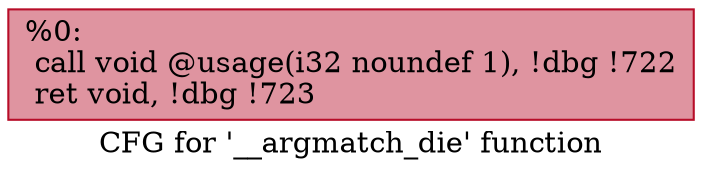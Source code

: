 digraph "CFG for '__argmatch_die' function" {
	label="CFG for '__argmatch_die' function";

	Node0x244b9a0 [shape=record,color="#b70d28ff", style=filled, fillcolor="#b70d2870",label="{%0:\l  call void @usage(i32 noundef 1), !dbg !722\l  ret void, !dbg !723\l}"];
}
